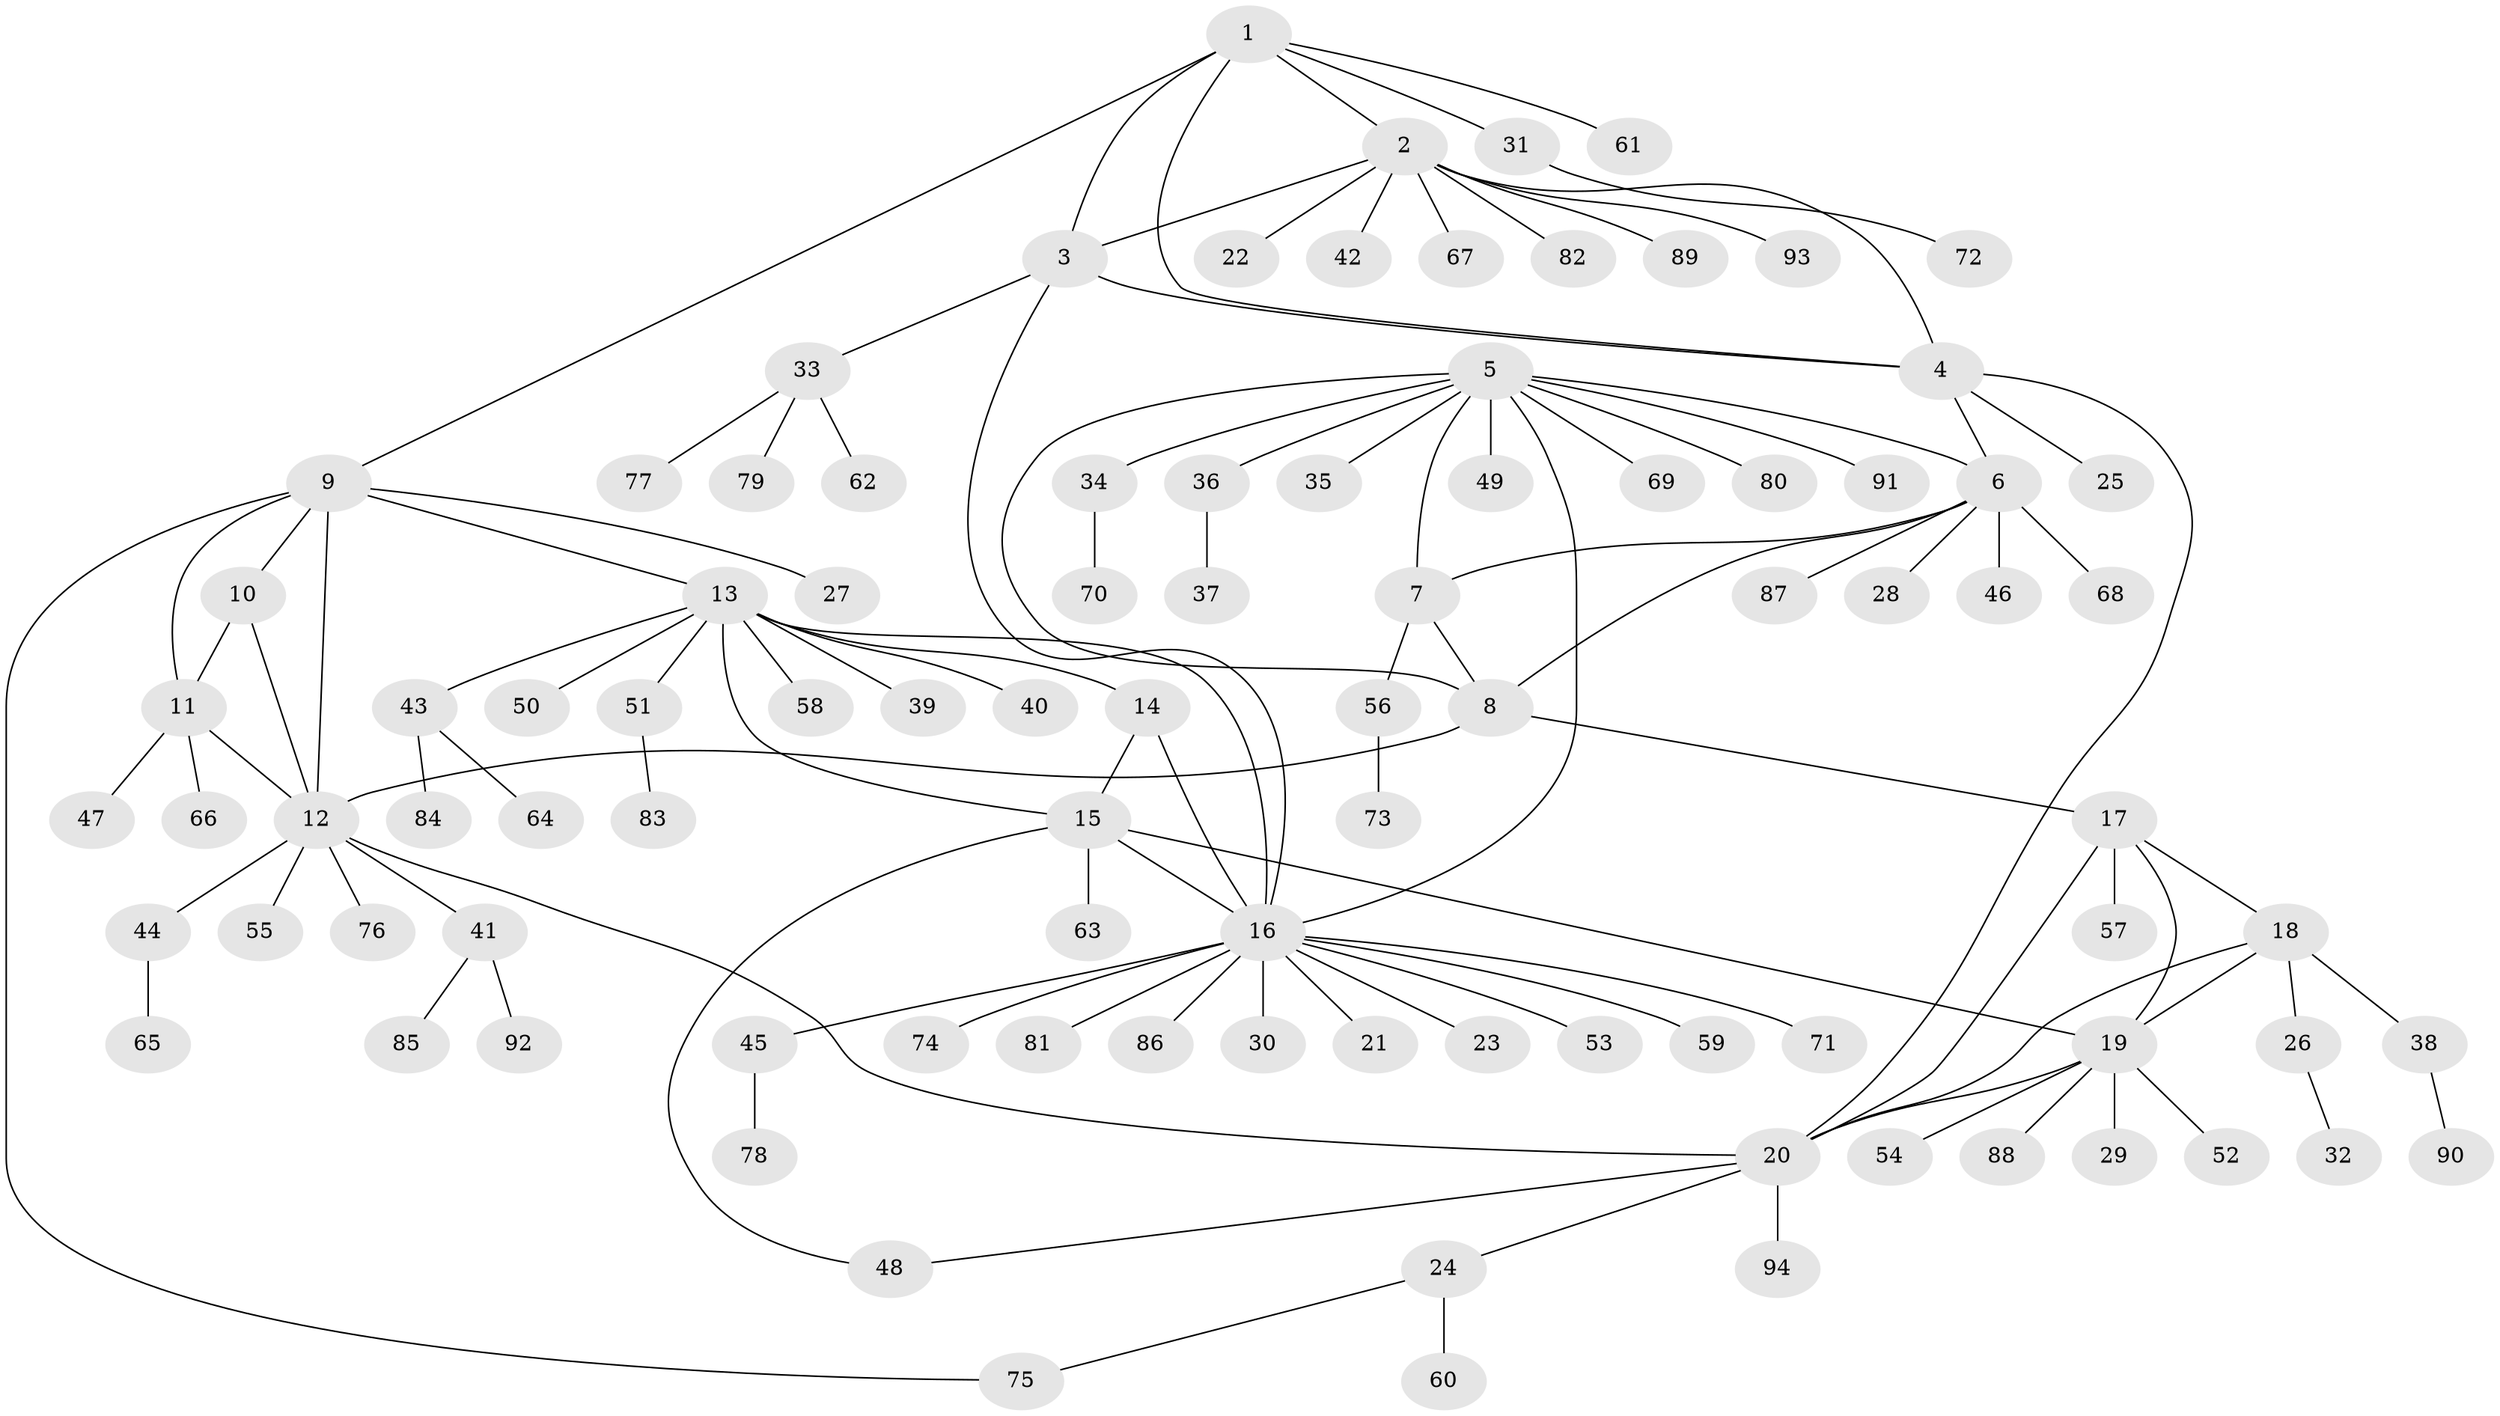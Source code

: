// coarse degree distribution, {6: 0.02857142857142857, 8: 0.02857142857142857, 5: 0.05714285714285714, 10: 0.014285714285714285, 7: 0.05714285714285714, 4: 0.014285714285714285, 3: 0.05714285714285714, 9: 0.014285714285714285, 14: 0.014285714285714285, 1: 0.6428571428571429, 2: 0.07142857142857142}
// Generated by graph-tools (version 1.1) at 2025/52/02/27/25 19:52:19]
// undirected, 94 vertices, 116 edges
graph export_dot {
graph [start="1"]
  node [color=gray90,style=filled];
  1;
  2;
  3;
  4;
  5;
  6;
  7;
  8;
  9;
  10;
  11;
  12;
  13;
  14;
  15;
  16;
  17;
  18;
  19;
  20;
  21;
  22;
  23;
  24;
  25;
  26;
  27;
  28;
  29;
  30;
  31;
  32;
  33;
  34;
  35;
  36;
  37;
  38;
  39;
  40;
  41;
  42;
  43;
  44;
  45;
  46;
  47;
  48;
  49;
  50;
  51;
  52;
  53;
  54;
  55;
  56;
  57;
  58;
  59;
  60;
  61;
  62;
  63;
  64;
  65;
  66;
  67;
  68;
  69;
  70;
  71;
  72;
  73;
  74;
  75;
  76;
  77;
  78;
  79;
  80;
  81;
  82;
  83;
  84;
  85;
  86;
  87;
  88;
  89;
  90;
  91;
  92;
  93;
  94;
  1 -- 2;
  1 -- 3;
  1 -- 4;
  1 -- 9;
  1 -- 31;
  1 -- 61;
  2 -- 3;
  2 -- 4;
  2 -- 22;
  2 -- 42;
  2 -- 67;
  2 -- 82;
  2 -- 89;
  2 -- 93;
  3 -- 4;
  3 -- 16;
  3 -- 33;
  4 -- 6;
  4 -- 20;
  4 -- 25;
  5 -- 6;
  5 -- 7;
  5 -- 8;
  5 -- 16;
  5 -- 34;
  5 -- 35;
  5 -- 36;
  5 -- 49;
  5 -- 69;
  5 -- 80;
  5 -- 91;
  6 -- 7;
  6 -- 8;
  6 -- 28;
  6 -- 46;
  6 -- 68;
  6 -- 87;
  7 -- 8;
  7 -- 56;
  8 -- 12;
  8 -- 17;
  9 -- 10;
  9 -- 11;
  9 -- 12;
  9 -- 13;
  9 -- 27;
  9 -- 75;
  10 -- 11;
  10 -- 12;
  11 -- 12;
  11 -- 47;
  11 -- 66;
  12 -- 20;
  12 -- 41;
  12 -- 44;
  12 -- 55;
  12 -- 76;
  13 -- 14;
  13 -- 15;
  13 -- 16;
  13 -- 39;
  13 -- 40;
  13 -- 43;
  13 -- 50;
  13 -- 51;
  13 -- 58;
  14 -- 15;
  14 -- 16;
  15 -- 16;
  15 -- 19;
  15 -- 48;
  15 -- 63;
  16 -- 21;
  16 -- 23;
  16 -- 30;
  16 -- 45;
  16 -- 53;
  16 -- 59;
  16 -- 71;
  16 -- 74;
  16 -- 81;
  16 -- 86;
  17 -- 18;
  17 -- 19;
  17 -- 20;
  17 -- 57;
  18 -- 19;
  18 -- 20;
  18 -- 26;
  18 -- 38;
  19 -- 20;
  19 -- 29;
  19 -- 52;
  19 -- 54;
  19 -- 88;
  20 -- 24;
  20 -- 48;
  20 -- 94;
  24 -- 60;
  24 -- 75;
  26 -- 32;
  31 -- 72;
  33 -- 62;
  33 -- 77;
  33 -- 79;
  34 -- 70;
  36 -- 37;
  38 -- 90;
  41 -- 85;
  41 -- 92;
  43 -- 64;
  43 -- 84;
  44 -- 65;
  45 -- 78;
  51 -- 83;
  56 -- 73;
}
